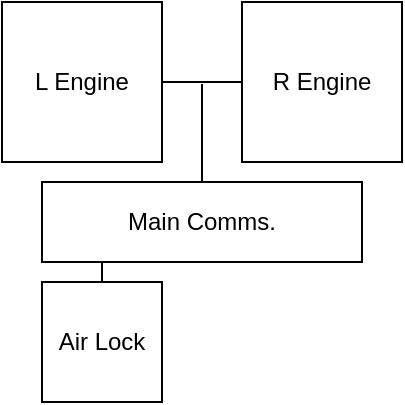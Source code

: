 <mxfile version="20.8.13" type="github">
  <diagram name="Page-1" id="XkA7_Uj0GpwiEdQK1kg1">
    <mxGraphModel dx="690" dy="409" grid="1" gridSize="10" guides="1" tooltips="1" connect="1" arrows="1" fold="1" page="1" pageScale="1" pageWidth="850" pageHeight="1100" math="0" shadow="0">
      <root>
        <mxCell id="0" />
        <mxCell id="1" parent="0" />
        <mxCell id="OSzI1onzkFeyZ0XbZdmu-1" value="L Engine" style="whiteSpace=wrap;html=1;aspect=fixed;" vertex="1" parent="1">
          <mxGeometry x="280" y="200" width="80" height="80" as="geometry" />
        </mxCell>
        <mxCell id="OSzI1onzkFeyZ0XbZdmu-2" value="R Engine" style="whiteSpace=wrap;html=1;aspect=fixed;" vertex="1" parent="1">
          <mxGeometry x="400" y="200" width="80" height="80" as="geometry" />
        </mxCell>
        <mxCell id="OSzI1onzkFeyZ0XbZdmu-5" value="Main Comms." style="rounded=0;whiteSpace=wrap;html=1;" vertex="1" parent="1">
          <mxGeometry x="300" y="290" width="160" height="40" as="geometry" />
        </mxCell>
        <mxCell id="OSzI1onzkFeyZ0XbZdmu-9" value="Air Lock" style="rounded=0;whiteSpace=wrap;html=1;" vertex="1" parent="1">
          <mxGeometry x="300" y="340" width="60" height="60" as="geometry" />
        </mxCell>
        <mxCell id="OSzI1onzkFeyZ0XbZdmu-10" value="" style="endArrow=none;html=1;rounded=0;exitX=0.5;exitY=0;exitDx=0;exitDy=0;" edge="1" parent="1" source="OSzI1onzkFeyZ0XbZdmu-5">
          <mxGeometry width="50" height="50" relative="1" as="geometry">
            <mxPoint x="375" y="291" as="sourcePoint" />
            <mxPoint x="380" y="241" as="targetPoint" />
          </mxGeometry>
        </mxCell>
        <mxCell id="OSzI1onzkFeyZ0XbZdmu-11" value="" style="endArrow=none;html=1;rounded=0;entryX=0;entryY=0.5;entryDx=0;entryDy=0;exitX=1;exitY=0.5;exitDx=0;exitDy=0;" edge="1" parent="1" source="OSzI1onzkFeyZ0XbZdmu-1" target="OSzI1onzkFeyZ0XbZdmu-2">
          <mxGeometry width="50" height="50" relative="1" as="geometry">
            <mxPoint x="360" y="290" as="sourcePoint" />
            <mxPoint x="410" y="240" as="targetPoint" />
          </mxGeometry>
        </mxCell>
        <mxCell id="OSzI1onzkFeyZ0XbZdmu-15" value="" style="endArrow=none;html=1;rounded=0;exitX=0.5;exitY=0;exitDx=0;exitDy=0;" edge="1" parent="1" source="OSzI1onzkFeyZ0XbZdmu-9">
          <mxGeometry width="50" height="50" relative="1" as="geometry">
            <mxPoint x="260" y="540" as="sourcePoint" />
            <mxPoint x="330" y="330" as="targetPoint" />
          </mxGeometry>
        </mxCell>
      </root>
    </mxGraphModel>
  </diagram>
</mxfile>
